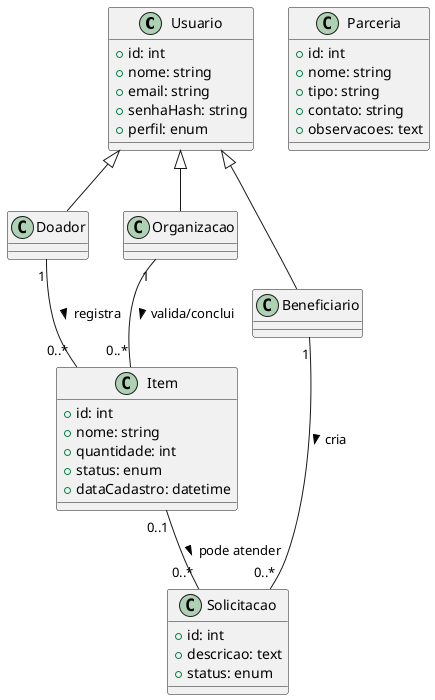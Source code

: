 
@startuml
class Usuario {
  +id: int
  +nome: string
  +email: string
  +senhaHash: string
  +perfil: enum
}

class Doador
class Beneficiario
class Organizacao

Usuario <|-- Doador
Usuario <|-- Beneficiario
Usuario <|-- Organizacao

class Item {
  +id: int
  +nome: string
  +quantidade: int
  +status: enum
  +dataCadastro: datetime
}

class Solicitacao {
  +id: int
  +descricao: text
  +status: enum
}

class Parceria {
  +id: int
  +nome: string
  +tipo: string
  +contato: string
  +observacoes: text
}

Doador "1" -- "0..*" Item : registra >
Beneficiario "1" -- "0..*" Solicitacao : cria >
Item "0..1" -- "0..*" Solicitacao : pode atender >
Organizacao "1" -- "0..*" Item : valida/conclui >
@enduml
